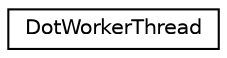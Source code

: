 digraph "类继承关系图"
{
 // INTERACTIVE_SVG=YES
 // LATEX_PDF_SIZE
  edge [fontname="Helvetica",fontsize="10",labelfontname="Helvetica",labelfontsize="10"];
  node [fontname="Helvetica",fontsize="10",shape=record];
  rankdir="LR";
  Node0 [label="DotWorkerThread",height=0.2,width=0.4,color="black", fillcolor="white", style="filled",URL="$d5/d99/class_dot_worker_thread.html",tooltip="Worker thread to execute a dot run"];
}

